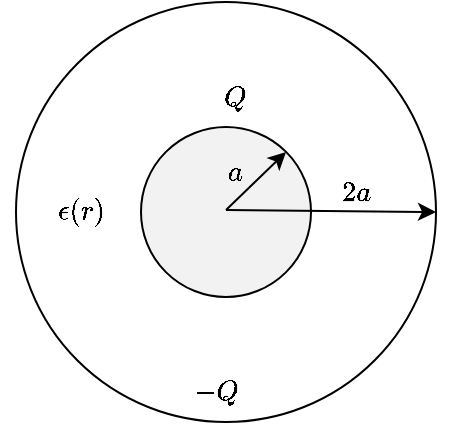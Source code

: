 <mxfile version="18.0.3" type="device"><diagram id="21lf_6E5PUkspiDDZMeW" name="Page-1"><mxGraphModel dx="933" dy="795" grid="1" gridSize="10" guides="1" tooltips="1" connect="1" arrows="1" fold="1" page="1" pageScale="1" pageWidth="827" pageHeight="1169" math="1" shadow="0"><root><mxCell id="0"/><mxCell id="1" parent="0"/><mxCell id="oQsBRDbXXj1o9aj6gyuc-1" value="" style="ellipse;whiteSpace=wrap;html=1;aspect=fixed;" vertex="1" parent="1"><mxGeometry x="40" y="40" width="210" height="210" as="geometry"/></mxCell><mxCell id="oQsBRDbXXj1o9aj6gyuc-2" value="" style="ellipse;whiteSpace=wrap;html=1;aspect=fixed;fillColor=#F2F2F2;" vertex="1" parent="1"><mxGeometry x="102.5" y="102.5" width="85" height="85" as="geometry"/></mxCell><mxCell id="oQsBRDbXXj1o9aj6gyuc-3" value="" style="endArrow=classic;html=1;rounded=0;entryX=1;entryY=0;entryDx=0;entryDy=0;" edge="1" parent="1" target="oQsBRDbXXj1o9aj6gyuc-2"><mxGeometry width="50" height="50" relative="1" as="geometry"><mxPoint x="145" y="144" as="sourcePoint"/><mxPoint x="190" y="146" as="targetPoint"/></mxGeometry></mxCell><mxCell id="oQsBRDbXXj1o9aj6gyuc-4" value="" style="endArrow=classic;html=1;rounded=0;entryX=1;entryY=0.5;entryDx=0;entryDy=0;" edge="1" parent="1" target="oQsBRDbXXj1o9aj6gyuc-1"><mxGeometry width="50" height="50" relative="1" as="geometry"><mxPoint x="145" y="144" as="sourcePoint"/><mxPoint x="245" y="149" as="targetPoint"/></mxGeometry></mxCell><mxCell id="oQsBRDbXXj1o9aj6gyuc-5" value="$$a$$" style="text;html=1;strokeColor=none;fillColor=none;align=center;verticalAlign=middle;whiteSpace=wrap;rounded=0;" vertex="1" parent="1"><mxGeometry x="120" y="110" width="60" height="30" as="geometry"/></mxCell><mxCell id="oQsBRDbXXj1o9aj6gyuc-6" value="$$2a$$" style="text;html=1;strokeColor=none;fillColor=none;align=center;verticalAlign=middle;whiteSpace=wrap;rounded=0;" vertex="1" parent="1"><mxGeometry x="180" y="120" width="60" height="30" as="geometry"/></mxCell><mxCell id="oQsBRDbXXj1o9aj6gyuc-7" value="&lt;div&gt;$$\epsilon(r)$$&lt;/div&gt;" style="text;html=1;strokeColor=none;fillColor=none;align=center;verticalAlign=middle;whiteSpace=wrap;rounded=0;" vertex="1" parent="1"><mxGeometry x="42.5" y="130" width="60" height="30" as="geometry"/></mxCell><mxCell id="oQsBRDbXXj1o9aj6gyuc-8" value="$$Q$$" style="text;html=1;strokeColor=none;fillColor=none;align=center;verticalAlign=middle;whiteSpace=wrap;rounded=0;" vertex="1" parent="1"><mxGeometry x="120" y="72.5" width="60" height="30" as="geometry"/></mxCell><mxCell id="oQsBRDbXXj1o9aj6gyuc-9" value="&lt;div&gt;$$-Q$$&lt;/div&gt;" style="text;html=1;strokeColor=none;fillColor=none;align=center;verticalAlign=middle;whiteSpace=wrap;rounded=0;" vertex="1" parent="1"><mxGeometry x="110" y="220" width="60" height="30" as="geometry"/></mxCell></root></mxGraphModel></diagram></mxfile>